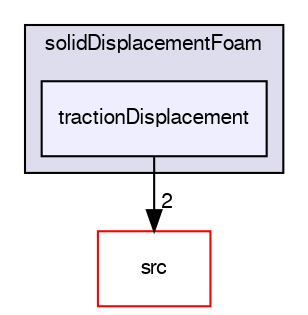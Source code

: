 digraph "applications/solvers/stressAnalysis/solidDisplacementFoam/tractionDisplacement" {
  bgcolor=transparent;
  compound=true
  node [ fontsize="10", fontname="FreeSans"];
  edge [ labelfontsize="10", labelfontname="FreeSans"];
  subgraph clusterdir_7ea3f7dfc8497c6b2ba5ad1ea80f5b62 {
    graph [ bgcolor="#ddddee", pencolor="black", label="solidDisplacementFoam" fontname="FreeSans", fontsize="10", URL="dir_7ea3f7dfc8497c6b2ba5ad1ea80f5b62.html"]
  dir_907233868b146455d359ed189a070140 [shape=box, label="tractionDisplacement", style="filled", fillcolor="#eeeeff", pencolor="black", URL="dir_907233868b146455d359ed189a070140.html"];
  }
  dir_68267d1309a1af8e8297ef4c3efbcdba [shape=box label="src" color="red" URL="dir_68267d1309a1af8e8297ef4c3efbcdba.html"];
  dir_907233868b146455d359ed189a070140->dir_68267d1309a1af8e8297ef4c3efbcdba [headlabel="2", labeldistance=1.5 headhref="dir_000290_000568.html"];
}
